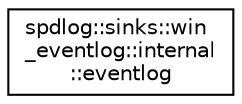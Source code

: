 digraph "Иерархия классов. Графический вид."
{
  edge [fontname="Helvetica",fontsize="10",labelfontname="Helvetica",labelfontsize="10"];
  node [fontname="Helvetica",fontsize="10",shape=record];
  rankdir="LR";
  Node0 [label="spdlog::sinks::win\l_eventlog::internal\l::eventlog",height=0.2,width=0.4,color="black", fillcolor="white", style="filled",URL="$structspdlog_1_1sinks_1_1win__eventlog_1_1internal_1_1eventlog.html"];
}
